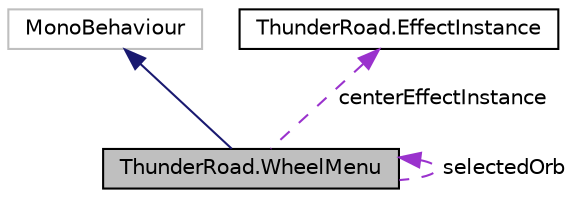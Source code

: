 digraph "ThunderRoad.WheelMenu"
{
 // LATEX_PDF_SIZE
  edge [fontname="Helvetica",fontsize="10",labelfontname="Helvetica",labelfontsize="10"];
  node [fontname="Helvetica",fontsize="10",shape=record];
  Node1 [label="ThunderRoad.WheelMenu",height=0.2,width=0.4,color="black", fillcolor="grey75", style="filled", fontcolor="black",tooltip="Class WheelMenu. Implements the UnityEngine.MonoBehaviour"];
  Node2 -> Node1 [dir="back",color="midnightblue",fontsize="10",style="solid",fontname="Helvetica"];
  Node2 [label="MonoBehaviour",height=0.2,width=0.4,color="grey75", fillcolor="white", style="filled",tooltip=" "];
  Node1 -> Node1 [dir="back",color="darkorchid3",fontsize="10",style="dashed",label=" selectedOrb" ,fontname="Helvetica"];
  Node3 -> Node1 [dir="back",color="darkorchid3",fontsize="10",style="dashed",label=" centerEffectInstance" ,fontname="Helvetica"];
  Node3 [label="ThunderRoad.EffectInstance",height=0.2,width=0.4,color="black", fillcolor="white", style="filled",URL="$class_thunder_road_1_1_effect_instance.html",tooltip="Class EffectInstance."];
}
